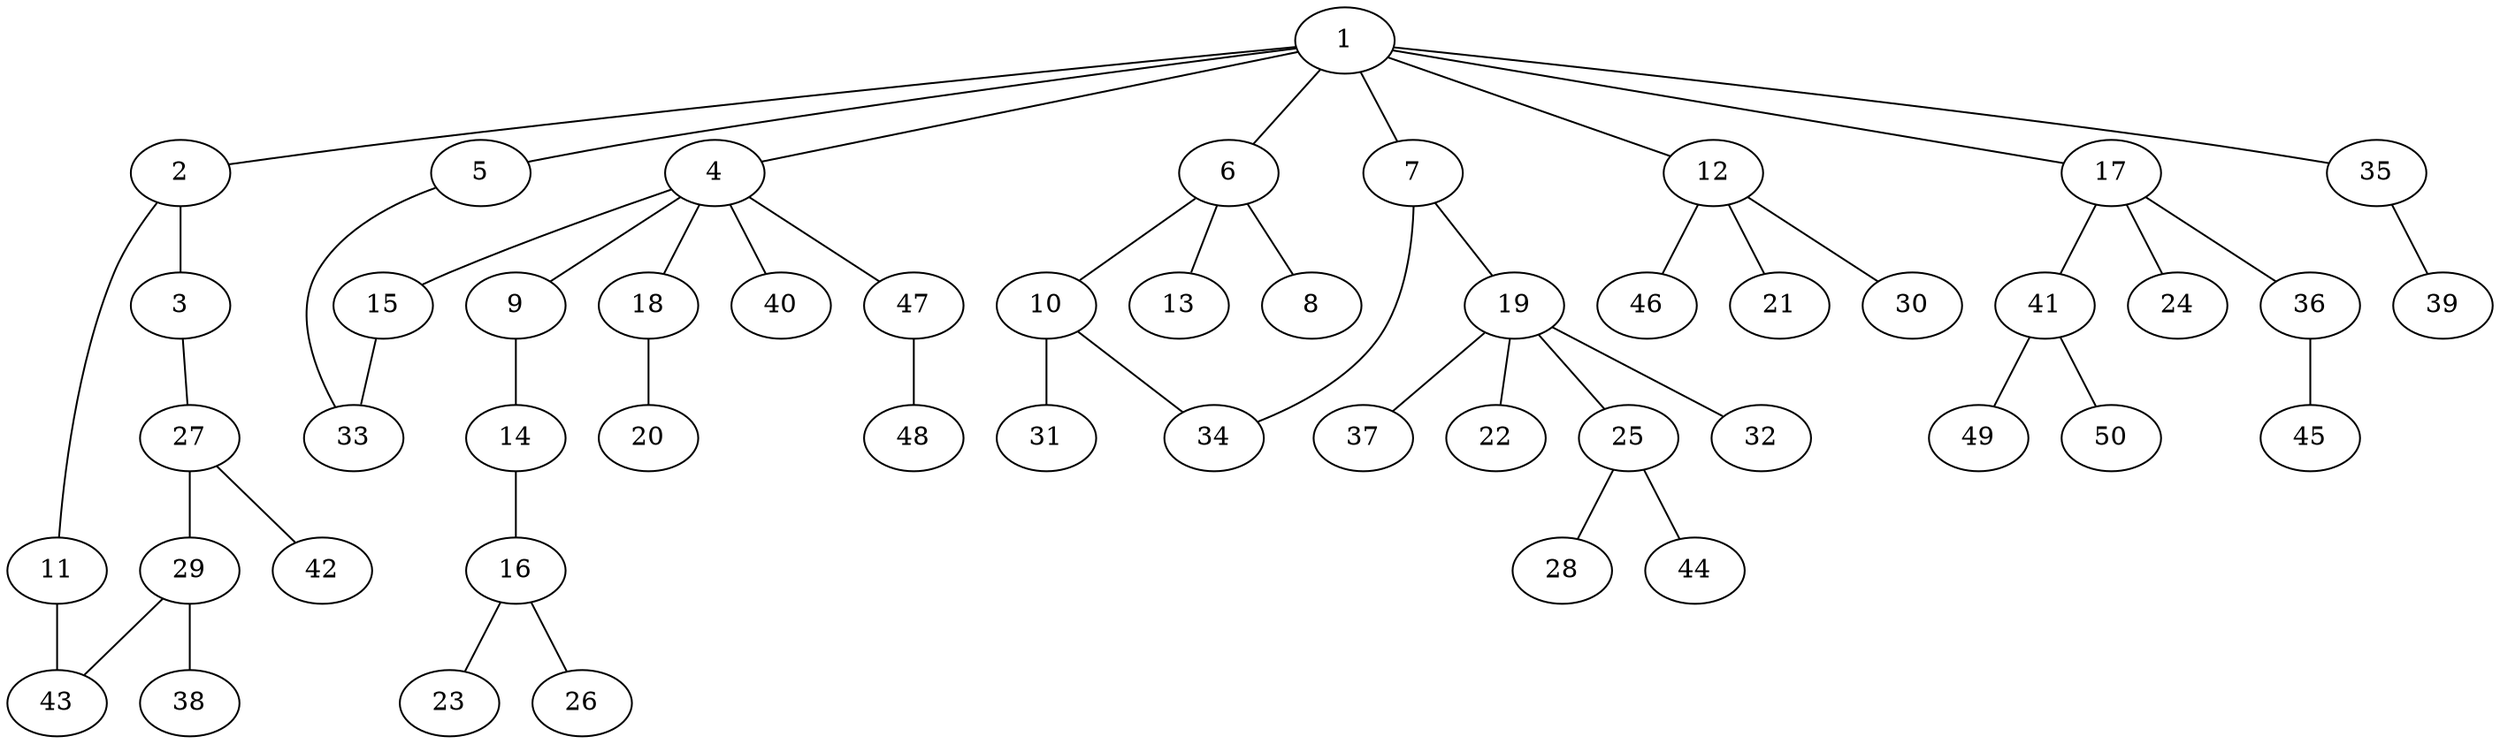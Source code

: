 graph graphname {1--2
1--4
1--5
1--6
1--7
1--12
1--17
1--35
2--3
2--11
3--27
4--9
4--15
4--18
4--40
4--47
5--33
6--8
6--10
6--13
7--19
7--34
9--14
10--31
10--34
11--43
12--21
12--30
12--46
14--16
15--33
16--23
16--26
17--24
17--36
17--41
18--20
19--22
19--25
19--32
19--37
25--28
25--44
27--29
27--42
29--38
29--43
35--39
36--45
41--49
41--50
47--48
}